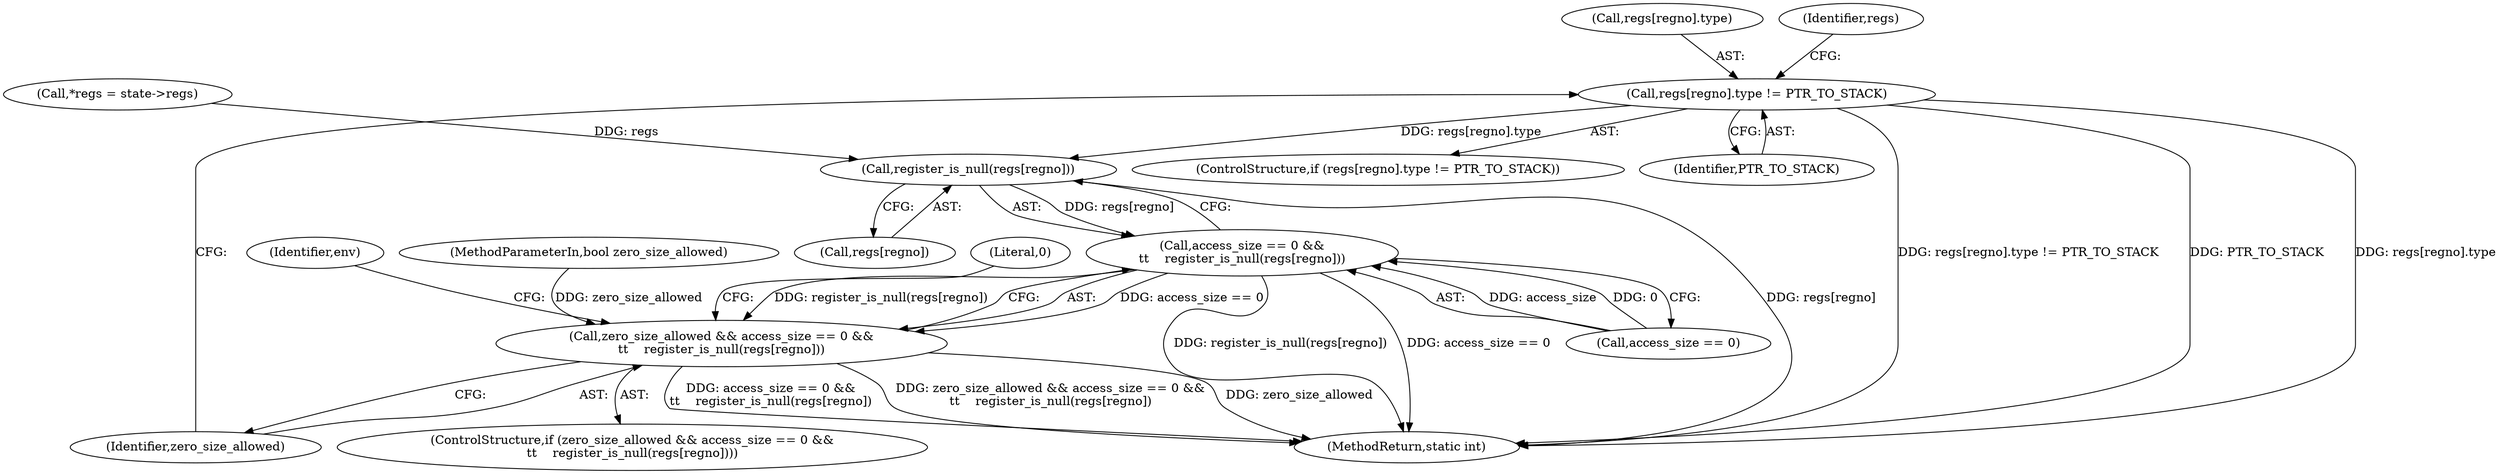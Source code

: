 digraph "0_linux_ea25f914dc164c8d56b36147ecc86bc65f83c469@array" {
"1000126" [label="(Call,regs[regno].type != PTR_TO_STACK)"];
"1000141" [label="(Call,register_is_null(regs[regno]))"];
"1000137" [label="(Call,access_size == 0 &&\n\t\t    register_is_null(regs[regno]))"];
"1000135" [label="(Call,zero_size_allowed && access_size == 0 &&\n\t\t    register_is_null(regs[regno]))"];
"1000127" [label="(Call,regs[regno].type)"];
"1000337" [label="(MethodReturn,static int)"];
"1000135" [label="(Call,zero_size_allowed && access_size == 0 &&\n\t\t    register_is_null(regs[regno]))"];
"1000134" [label="(ControlStructure,if (zero_size_allowed && access_size == 0 &&\n\t\t    register_is_null(regs[regno])))"];
"1000148" [label="(Identifier,env)"];
"1000141" [label="(Call,register_is_null(regs[regno]))"];
"1000146" [label="(Literal,0)"];
"1000142" [label="(Call,regs[regno])"];
"1000138" [label="(Call,access_size == 0)"];
"1000126" [label="(Call,regs[regno].type != PTR_TO_STACK)"];
"1000125" [label="(ControlStructure,if (regs[regno].type != PTR_TO_STACK))"];
"1000169" [label="(Identifier,regs)"];
"1000132" [label="(Identifier,PTR_TO_STACK)"];
"1000116" [label="(Call,*regs = state->regs)"];
"1000106" [label="(MethodParameterIn,bool zero_size_allowed)"];
"1000136" [label="(Identifier,zero_size_allowed)"];
"1000137" [label="(Call,access_size == 0 &&\n\t\t    register_is_null(regs[regno]))"];
"1000126" -> "1000125"  [label="AST: "];
"1000126" -> "1000132"  [label="CFG: "];
"1000127" -> "1000126"  [label="AST: "];
"1000132" -> "1000126"  [label="AST: "];
"1000136" -> "1000126"  [label="CFG: "];
"1000169" -> "1000126"  [label="CFG: "];
"1000126" -> "1000337"  [label="DDG: regs[regno].type != PTR_TO_STACK"];
"1000126" -> "1000337"  [label="DDG: PTR_TO_STACK"];
"1000126" -> "1000337"  [label="DDG: regs[regno].type"];
"1000126" -> "1000141"  [label="DDG: regs[regno].type"];
"1000141" -> "1000137"  [label="AST: "];
"1000141" -> "1000142"  [label="CFG: "];
"1000142" -> "1000141"  [label="AST: "];
"1000137" -> "1000141"  [label="CFG: "];
"1000141" -> "1000337"  [label="DDG: regs[regno]"];
"1000141" -> "1000137"  [label="DDG: regs[regno]"];
"1000116" -> "1000141"  [label="DDG: regs"];
"1000137" -> "1000135"  [label="AST: "];
"1000137" -> "1000138"  [label="CFG: "];
"1000138" -> "1000137"  [label="AST: "];
"1000135" -> "1000137"  [label="CFG: "];
"1000137" -> "1000337"  [label="DDG: register_is_null(regs[regno])"];
"1000137" -> "1000337"  [label="DDG: access_size == 0"];
"1000137" -> "1000135"  [label="DDG: access_size == 0"];
"1000137" -> "1000135"  [label="DDG: register_is_null(regs[regno])"];
"1000138" -> "1000137"  [label="DDG: access_size"];
"1000138" -> "1000137"  [label="DDG: 0"];
"1000135" -> "1000134"  [label="AST: "];
"1000135" -> "1000136"  [label="CFG: "];
"1000136" -> "1000135"  [label="AST: "];
"1000146" -> "1000135"  [label="CFG: "];
"1000148" -> "1000135"  [label="CFG: "];
"1000135" -> "1000337"  [label="DDG: zero_size_allowed && access_size == 0 &&\n\t\t    register_is_null(regs[regno])"];
"1000135" -> "1000337"  [label="DDG: zero_size_allowed"];
"1000135" -> "1000337"  [label="DDG: access_size == 0 &&\n\t\t    register_is_null(regs[regno])"];
"1000106" -> "1000135"  [label="DDG: zero_size_allowed"];
}
